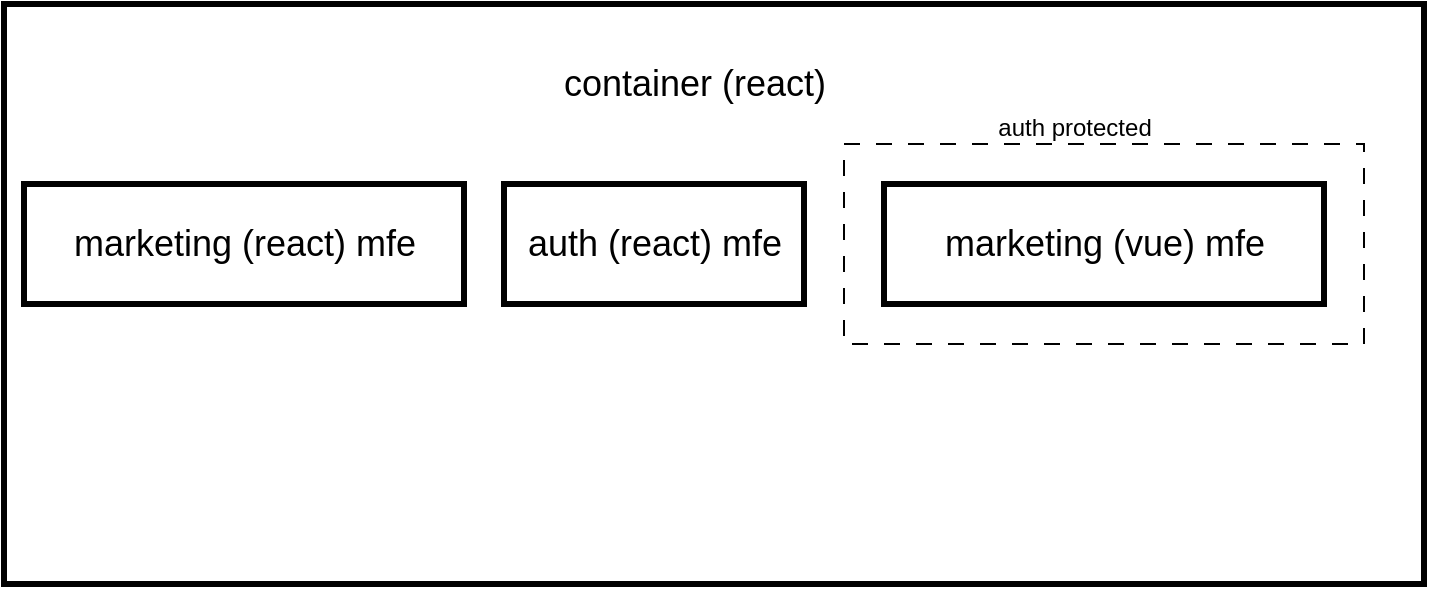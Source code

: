 <mxfile>
    <diagram id="O4BxNEKQjHdTM0A2SPmk" name="Page-1">
        <mxGraphModel dx="1133" dy="720" grid="1" gridSize="10" guides="1" tooltips="1" connect="1" arrows="1" fold="1" page="1" pageScale="1" pageWidth="850" pageHeight="1100" math="0" shadow="0">
            <root>
                <mxCell id="0"/>
                <mxCell id="1" parent="0"/>
                <mxCell id="2" value="" style="rounded=0;whiteSpace=wrap;html=1;strokeWidth=3;" parent="1" vertex="1">
                    <mxGeometry x="30" y="50" width="710" height="290" as="geometry"/>
                </mxCell>
                <mxCell id="3" value="container (react)" style="text;html=1;resizable=0;autosize=1;align=center;verticalAlign=middle;points=[];fillColor=none;strokeColor=none;rounded=0;fontSize=18;" parent="1" vertex="1">
                    <mxGeometry x="300" y="70" width="150" height="40" as="geometry"/>
                </mxCell>
                <mxCell id="4" value="" style="rounded=0;whiteSpace=wrap;html=1;strokeWidth=3;" parent="1" vertex="1">
                    <mxGeometry x="280" y="140" width="150" height="60" as="geometry"/>
                </mxCell>
                <mxCell id="5" value="auth (react) mfe" style="text;html=1;resizable=0;autosize=1;align=center;verticalAlign=middle;points=[];fillColor=none;strokeColor=none;rounded=0;fontSize=18;" parent="1" vertex="1">
                    <mxGeometry x="280" y="150" width="150" height="40" as="geometry"/>
                </mxCell>
                <mxCell id="7" value="" style="rounded=0;whiteSpace=wrap;html=1;strokeWidth=3;" vertex="1" parent="1">
                    <mxGeometry x="470" y="140" width="220" height="60" as="geometry"/>
                </mxCell>
                <mxCell id="8" value="marketing (vue) mfe" style="text;html=1;resizable=0;autosize=1;align=center;verticalAlign=middle;points=[];fillColor=none;strokeColor=none;rounded=0;fontSize=18;" vertex="1" parent="1">
                    <mxGeometry x="490" y="150" width="180" height="40" as="geometry"/>
                </mxCell>
                <mxCell id="9" value="" style="rounded=0;whiteSpace=wrap;html=1;strokeWidth=3;" vertex="1" parent="1">
                    <mxGeometry x="40" y="140" width="220" height="60" as="geometry"/>
                </mxCell>
                <mxCell id="10" value="marketing (react) mfe" style="text;html=1;resizable=0;autosize=1;align=center;verticalAlign=middle;points=[];fillColor=none;strokeColor=none;rounded=0;fontSize=18;" vertex="1" parent="1">
                    <mxGeometry x="55" y="150" width="190" height="40" as="geometry"/>
                </mxCell>
                <mxCell id="11" value="" style="rounded=0;whiteSpace=wrap;html=1;fillColor=none;dashed=1;dashPattern=8 8;" vertex="1" parent="1">
                    <mxGeometry x="450" y="120" width="260" height="100" as="geometry"/>
                </mxCell>
                <mxCell id="12" value="&lt;font style=&quot;font-size: 12px;&quot;&gt;auth protected&lt;/font&gt;" style="text;html=1;resizable=0;autosize=1;align=center;verticalAlign=middle;points=[];fillColor=none;strokeColor=none;rounded=0;fontSize=18;strokeWidth=1;" vertex="1" parent="1">
                    <mxGeometry x="515" y="90" width="100" height="40" as="geometry"/>
                </mxCell>
            </root>
        </mxGraphModel>
    </diagram>
    <diagram id="rhTMF7aGzCMxsM-dBaUf" name="NPM">
        <mxGraphModel dx="808" dy="373" grid="1" gridSize="10" guides="1" tooltips="1" connect="1" arrows="1" fold="1" page="1" pageScale="1" pageWidth="850" pageHeight="1100" math="0" shadow="0">
            <root>
                <mxCell id="1zRkqdaBcBQfbN0hurMb-0"/>
                <mxCell id="1zRkqdaBcBQfbN0hurMb-1" parent="1zRkqdaBcBQfbN0hurMb-0"/>
                <mxCell id="1zRkqdaBcBQfbN0hurMb-11" style="edgeStyle=orthogonalEdgeStyle;rounded=0;orthogonalLoop=1;jettySize=auto;html=1;exitX=1;exitY=0.5;exitDx=0;exitDy=0;entryX=0.25;entryY=0;entryDx=0;entryDy=0;" edge="1" parent="1zRkqdaBcBQfbN0hurMb-1" source="1zRkqdaBcBQfbN0hurMb-2" target="1zRkqdaBcBQfbN0hurMb-8">
                    <mxGeometry relative="1" as="geometry"/>
                </mxCell>
                <mxCell id="1zRkqdaBcBQfbN0hurMb-2" value="" style="rounded=0;whiteSpace=wrap;html=1;strokeWidth=3;" vertex="1" parent="1zRkqdaBcBQfbN0hurMb-1">
                    <mxGeometry x="70" y="40" width="200" height="270" as="geometry"/>
                </mxCell>
                <mxCell id="1zRkqdaBcBQfbN0hurMb-3" value="Home App (1.0.1)" style="text;html=1;resizable=0;autosize=1;align=center;verticalAlign=middle;points=[];fillColor=none;strokeColor=none;rounded=0;fontSize=18;" vertex="1" parent="1zRkqdaBcBQfbN0hurMb-1">
                    <mxGeometry x="90" y="55" width="160" height="30" as="geometry"/>
                </mxCell>
                <mxCell id="1zRkqdaBcBQfbN0hurMb-12" style="edgeStyle=orthogonalEdgeStyle;rounded=0;orthogonalLoop=1;jettySize=auto;html=1;entryX=0.75;entryY=0;entryDx=0;entryDy=0;" edge="1" parent="1zRkqdaBcBQfbN0hurMb-1" source="1zRkqdaBcBQfbN0hurMb-4" target="1zRkqdaBcBQfbN0hurMb-8">
                    <mxGeometry relative="1" as="geometry"/>
                </mxCell>
                <mxCell id="1zRkqdaBcBQfbN0hurMb-4" value="" style="rounded=0;whiteSpace=wrap;html=1;strokeWidth=3;" vertex="1" parent="1zRkqdaBcBQfbN0hurMb-1">
                    <mxGeometry x="570" y="40" width="200" height="270" as="geometry"/>
                </mxCell>
                <mxCell id="1zRkqdaBcBQfbN0hurMb-5" value="PDP App (1.0.1)" style="text;html=1;resizable=0;autosize=1;align=center;verticalAlign=middle;points=[];fillColor=none;strokeColor=none;rounded=0;fontSize=18;" vertex="1" parent="1zRkqdaBcBQfbN0hurMb-1">
                    <mxGeometry x="595" y="55" width="150" height="30" as="geometry"/>
                </mxCell>
                <mxCell id="1zRkqdaBcBQfbN0hurMb-8" value="" style="rounded=0;whiteSpace=wrap;html=1;strokeWidth=3;" vertex="1" parent="1zRkqdaBcBQfbN0hurMb-1">
                    <mxGeometry x="320" y="200" width="180" height="230" as="geometry"/>
                </mxCell>
                <mxCell id="1zRkqdaBcBQfbN0hurMb-9" value="NPM Lib (1.0.1)" style="text;html=1;resizable=0;autosize=1;align=center;verticalAlign=middle;points=[];fillColor=none;strokeColor=none;rounded=0;fontSize=18;" vertex="1" parent="1zRkqdaBcBQfbN0hurMb-1">
                    <mxGeometry x="340" y="205" width="140" height="30" as="geometry"/>
                </mxCell>
                <mxCell id="1zRkqdaBcBQfbN0hurMb-6" value="Header" style="rounded=0;whiteSpace=wrap;html=1;" vertex="1" parent="1zRkqdaBcBQfbN0hurMb-1">
                    <mxGeometry x="350" y="260" width="120" height="60" as="geometry"/>
                </mxCell>
                <mxCell id="1zRkqdaBcBQfbN0hurMb-7" value="Footer" style="rounded=0;whiteSpace=wrap;html=1;" vertex="1" parent="1zRkqdaBcBQfbN0hurMb-1">
                    <mxGeometry x="350" y="340" width="120" height="60" as="geometry"/>
                </mxCell>
            </root>
        </mxGraphModel>
    </diagram>
    <diagram id="Dko4iTXQc6CmFWD931ff" name="Asset Store">
        <mxGraphModel dx="808" dy="373" grid="1" gridSize="10" guides="1" tooltips="1" connect="1" arrows="1" fold="1" page="1" pageScale="1" pageWidth="850" pageHeight="1100" math="0" shadow="0">
            <root>
                <mxCell id="Lrl1HBW5YudzUncmL1xE-0"/>
                <mxCell id="Lrl1HBW5YudzUncmL1xE-1" parent="Lrl1HBW5YudzUncmL1xE-0"/>
                <mxCell id="Lrl1HBW5YudzUncmL1xE-14" style="edgeStyle=orthogonalEdgeStyle;rounded=0;orthogonalLoop=1;jettySize=auto;html=1;entryX=0;entryY=0.5;entryDx=0;entryDy=0;" edge="1" parent="Lrl1HBW5YudzUncmL1xE-1" source="Lrl1HBW5YudzUncmL1xE-2" target="Lrl1HBW5YudzUncmL1xE-12">
                    <mxGeometry relative="1" as="geometry"/>
                </mxCell>
                <mxCell id="Lrl1HBW5YudzUncmL1xE-2" value="" style="rounded=0;whiteSpace=wrap;html=1;strokeWidth=3;" vertex="1" parent="Lrl1HBW5YudzUncmL1xE-1">
                    <mxGeometry x="40" y="200" width="200" height="270" as="geometry"/>
                </mxCell>
                <mxCell id="Lrl1HBW5YudzUncmL1xE-3" value="Home App (1.0.0)" style="text;html=1;resizable=0;autosize=1;align=center;verticalAlign=middle;points=[];fillColor=none;strokeColor=none;rounded=0;fontSize=18;" vertex="1" parent="Lrl1HBW5YudzUncmL1xE-1">
                    <mxGeometry x="60" y="215" width="160" height="30" as="geometry"/>
                </mxCell>
                <mxCell id="Lrl1HBW5YudzUncmL1xE-15" style="edgeStyle=orthogonalEdgeStyle;rounded=0;orthogonalLoop=1;jettySize=auto;html=1;entryX=1;entryY=0.5;entryDx=0;entryDy=0;" edge="1" parent="Lrl1HBW5YudzUncmL1xE-1" source="Lrl1HBW5YudzUncmL1xE-4" target="Lrl1HBW5YudzUncmL1xE-12">
                    <mxGeometry relative="1" as="geometry"/>
                </mxCell>
                <mxCell id="Lrl1HBW5YudzUncmL1xE-4" value="" style="rounded=0;whiteSpace=wrap;html=1;strokeWidth=3;" vertex="1" parent="Lrl1HBW5YudzUncmL1xE-1">
                    <mxGeometry x="610" y="200" width="200" height="270" as="geometry"/>
                </mxCell>
                <mxCell id="Lrl1HBW5YudzUncmL1xE-5" value="PDP App (1.0.0)" style="text;html=1;resizable=0;autosize=1;align=center;verticalAlign=middle;points=[];fillColor=none;strokeColor=none;rounded=0;fontSize=18;" vertex="1" parent="Lrl1HBW5YudzUncmL1xE-1">
                    <mxGeometry x="635" y="215" width="150" height="30" as="geometry"/>
                </mxCell>
                <mxCell id="Lrl1HBW5YudzUncmL1xE-11" style="edgeStyle=orthogonalEdgeStyle;rounded=0;orthogonalLoop=1;jettySize=auto;html=1;exitX=1;exitY=0.5;exitDx=0;exitDy=0;entryX=0.5;entryY=0;entryDx=0;entryDy=0;" edge="1" parent="Lrl1HBW5YudzUncmL1xE-1" source="Lrl1HBW5YudzUncmL1xE-8" target="Lrl1HBW5YudzUncmL1xE-10">
                    <mxGeometry relative="1" as="geometry"/>
                </mxCell>
                <mxCell id="Lrl1HBW5YudzUncmL1xE-8" value="" style="rounded=0;whiteSpace=wrap;html=1;strokeWidth=3;" vertex="1" parent="Lrl1HBW5YudzUncmL1xE-1">
                    <mxGeometry x="270" y="90" width="180" height="230" as="geometry"/>
                </mxCell>
                <mxCell id="Lrl1HBW5YudzUncmL1xE-9" value="Header/Footer&lt;br style=&quot;font-size: 18px;&quot;&gt;Project" style="text;html=1;resizable=0;autosize=1;align=center;verticalAlign=middle;points=[];fillColor=none;strokeColor=none;rounded=0;fontSize=18;" vertex="1" parent="Lrl1HBW5YudzUncmL1xE-1">
                    <mxGeometry x="295" y="90" width="130" height="50" as="geometry"/>
                </mxCell>
                <mxCell id="Lrl1HBW5YudzUncmL1xE-6" value="Header" style="rounded=0;whiteSpace=wrap;html=1;" vertex="1" parent="Lrl1HBW5YudzUncmL1xE-1">
                    <mxGeometry x="300" y="150" width="120" height="60" as="geometry"/>
                </mxCell>
                <mxCell id="Lrl1HBW5YudzUncmL1xE-7" value="Footer" style="rounded=0;whiteSpace=wrap;html=1;" vertex="1" parent="Lrl1HBW5YudzUncmL1xE-1">
                    <mxGeometry x="300" y="230" width="120" height="60" as="geometry"/>
                </mxCell>
                <mxCell id="Lrl1HBW5YudzUncmL1xE-10" value="S3 Artifacts" style="rounded=0;whiteSpace=wrap;html=1;" vertex="1" parent="Lrl1HBW5YudzUncmL1xE-1">
                    <mxGeometry x="480" y="185" width="120" height="60" as="geometry"/>
                </mxCell>
                <mxCell id="Lrl1HBW5YudzUncmL1xE-13" style="edgeStyle=orthogonalEdgeStyle;rounded=0;orthogonalLoop=1;jettySize=auto;html=1;exitX=0.5;exitY=0;exitDx=0;exitDy=0;entryX=0.5;entryY=1;entryDx=0;entryDy=0;" edge="1" parent="Lrl1HBW5YudzUncmL1xE-1" source="Lrl1HBW5YudzUncmL1xE-12" target="Lrl1HBW5YudzUncmL1xE-10">
                    <mxGeometry relative="1" as="geometry">
                        <Array as="points">
                            <mxPoint x="425" y="340"/>
                            <mxPoint x="540" y="340"/>
                        </Array>
                    </mxGeometry>
                </mxCell>
                <mxCell id="Lrl1HBW5YudzUncmL1xE-12" value="Shim Library" style="rounded=0;whiteSpace=wrap;html=1;" vertex="1" parent="Lrl1HBW5YudzUncmL1xE-1">
                    <mxGeometry x="365" y="370" width="120" height="60" as="geometry"/>
                </mxCell>
            </root>
        </mxGraphModel>
    </diagram>
    <diagram id="nW7zBUA97mEE-FJ3zRXW" name="Module Federation">
        <mxGraphModel dx="808" dy="373" grid="1" gridSize="10" guides="1" tooltips="1" connect="1" arrows="1" fold="1" page="1" pageScale="1" pageWidth="850" pageHeight="1100" math="0" shadow="0">
            <root>
                <mxCell id="OEdwbxN6Ot4AJUmJhwih-0"/>
                <mxCell id="OEdwbxN6Ot4AJUmJhwih-1" parent="OEdwbxN6Ot4AJUmJhwih-0"/>
                <mxCell id="OEdwbxN6Ot4AJUmJhwih-2" value="" style="rounded=0;whiteSpace=wrap;html=1;strokeWidth=3;" vertex="1" parent="OEdwbxN6Ot4AJUmJhwih-1">
                    <mxGeometry x="70" y="50" width="200" height="270" as="geometry"/>
                </mxCell>
                <mxCell id="OEdwbxN6Ot4AJUmJhwih-3" value="Home App (1.0.1)" style="text;html=1;resizable=0;autosize=1;align=center;verticalAlign=middle;points=[];fillColor=none;strokeColor=none;rounded=0;fontSize=18;" vertex="1" parent="OEdwbxN6Ot4AJUmJhwih-1">
                    <mxGeometry x="90" y="65" width="160" height="30" as="geometry"/>
                </mxCell>
                <mxCell id="OEdwbxN6Ot4AJUmJhwih-8" style="edgeStyle=orthogonalEdgeStyle;rounded=0;orthogonalLoop=1;jettySize=auto;html=1;exitX=0;exitY=0.25;exitDx=0;exitDy=0;" edge="1" parent="OEdwbxN6Ot4AJUmJhwih-1" source="OEdwbxN6Ot4AJUmJhwih-4" target="OEdwbxN6Ot4AJUmJhwih-6">
                    <mxGeometry relative="1" as="geometry"/>
                </mxCell>
                <mxCell id="OEdwbxN6Ot4AJUmJhwih-9" style="edgeStyle=orthogonalEdgeStyle;rounded=0;orthogonalLoop=1;jettySize=auto;html=1;exitX=0;exitY=0.5;exitDx=0;exitDy=0;entryX=1;entryY=0.5;entryDx=0;entryDy=0;" edge="1" parent="OEdwbxN6Ot4AJUmJhwih-1" source="OEdwbxN6Ot4AJUmJhwih-4" target="OEdwbxN6Ot4AJUmJhwih-7">
                    <mxGeometry relative="1" as="geometry"/>
                </mxCell>
                <mxCell id="OEdwbxN6Ot4AJUmJhwih-4" value="" style="rounded=0;whiteSpace=wrap;html=1;strokeWidth=3;" vertex="1" parent="OEdwbxN6Ot4AJUmJhwih-1">
                    <mxGeometry x="490" y="50" width="200" height="270" as="geometry"/>
                </mxCell>
                <mxCell id="OEdwbxN6Ot4AJUmJhwih-5" value="PDP App (1.0.0)" style="text;html=1;resizable=0;autosize=1;align=center;verticalAlign=middle;points=[];fillColor=none;strokeColor=none;rounded=0;fontSize=18;" vertex="1" parent="OEdwbxN6Ot4AJUmJhwih-1">
                    <mxGeometry x="515" y="65" width="150" height="30" as="geometry"/>
                </mxCell>
                <mxCell id="OEdwbxN6Ot4AJUmJhwih-6" value="Header" style="rounded=0;whiteSpace=wrap;html=1;" vertex="1" parent="OEdwbxN6Ot4AJUmJhwih-1">
                    <mxGeometry x="110" y="150" width="120" height="60" as="geometry"/>
                </mxCell>
                <mxCell id="OEdwbxN6Ot4AJUmJhwih-7" value="Footer" style="rounded=0;whiteSpace=wrap;html=1;" vertex="1" parent="OEdwbxN6Ot4AJUmJhwih-1">
                    <mxGeometry x="110" y="230" width="120" height="60" as="geometry"/>
                </mxCell>
            </root>
        </mxGraphModel>
    </diagram>
</mxfile>